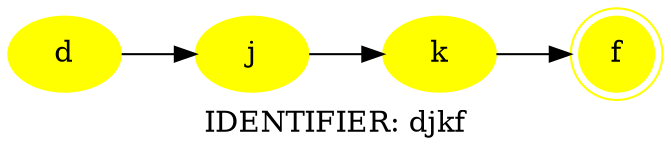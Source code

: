 digraph Plot{
   rankdir = LR;
   label = "IDENTIFIER: djkf";
    n0[style = filled, color = yellow, label = "d"];
    n1[style = filled, color = yellow, label = "j"];
    n2[style = filled, color = yellow, label = "k"];
    n3[style = filled, color = yellow, label = "f" ,shape = doublecircle];
    n0 -> n1;
    n1 -> n2;
    n2 -> n3;
}